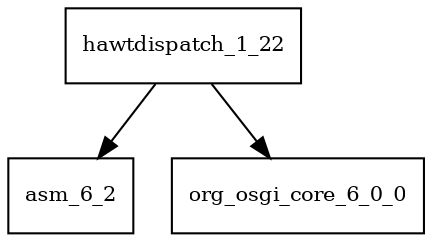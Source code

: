 digraph hawtdispatch_1_22_dependencies {
  node [shape = box, fontsize=10.0];
  hawtdispatch_1_22 -> asm_6_2;
  hawtdispatch_1_22 -> org_osgi_core_6_0_0;
}
